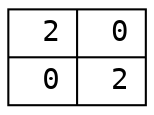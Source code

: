 digraph {
  node [fontname="Courier"];
  s1_0_0_1 [shape=record, label="{{&nbsp;2|&nbsp;0}|{&nbsp;0|&nbsp;2}}"];
}
